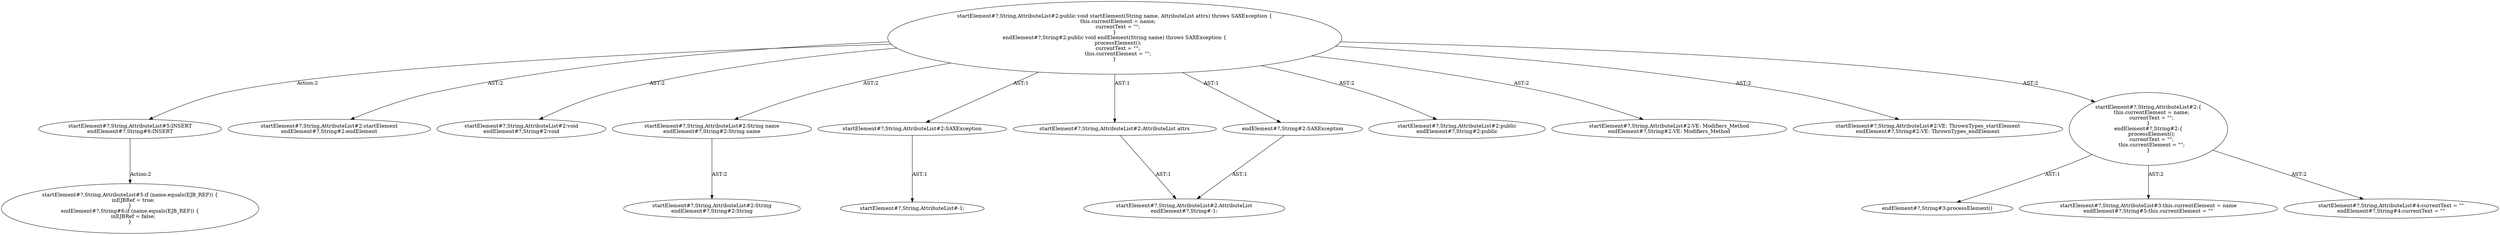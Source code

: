digraph "Pattern" {
0 [label="startElement#?,String,AttributeList#5:INSERT
endElement#?,String#6:INSERT" shape=ellipse]
1 [label="startElement#?,String,AttributeList#2:public void startElement(String name, AttributeList attrs) throws SAXException \{
    this.currentElement = name;
    currentText = \"\";
\}
endElement#?,String#2:public void endElement(String name) throws SAXException \{
    processElement();
    currentText = \"\";
    this.currentElement = \"\";
\}" shape=ellipse]
2 [label="startElement#?,String,AttributeList#2:startElement
endElement#?,String#2:endElement" shape=ellipse]
3 [label="startElement#?,String,AttributeList#2:void
endElement#?,String#2:void" shape=ellipse]
4 [label="startElement#?,String,AttributeList#2:String name
endElement#?,String#2:String name" shape=ellipse]
5 [label="startElement#?,String,AttributeList#2:String
endElement#?,String#2:String" shape=ellipse]
6 [label="startElement#?,String,AttributeList#2:AttributeList attrs" shape=ellipse]
7 [label="startElement#?,String,AttributeList#2:AttributeList
endElement#?,String#-1:" shape=ellipse]
8 [label="startElement#?,String,AttributeList#2:SAXException" shape=ellipse]
9 [label="startElement#?,String,AttributeList#-1:" shape=ellipse]
10 [label="startElement#?,String,AttributeList#2:\{
    this.currentElement = name;
    currentText = \"\";
\}
endElement#?,String#2:\{
    processElement();
    currentText = \"\";
    this.currentElement = \"\";
\}" shape=ellipse]
11 [label="startElement#?,String,AttributeList#3:this.currentElement = name
endElement#?,String#5:this.currentElement = \"\"" shape=ellipse]
12 [label="startElement#?,String,AttributeList#4:currentText = \"\"
endElement#?,String#4:currentText = \"\"" shape=ellipse]
13 [label="startElement#?,String,AttributeList#2:public
endElement#?,String#2:public" shape=ellipse]
14 [label="startElement#?,String,AttributeList#2:VE: Modifiers_Method
endElement#?,String#2:VE: Modifiers_Method" shape=ellipse]
15 [label="startElement#?,String,AttributeList#2:VE: ThrownTypes_startElement
endElement#?,String#2:VE: ThrownTypes_endElement" shape=ellipse]
16 [label="startElement#?,String,AttributeList#5:if (name.equals(EJB_REF)) \{
    inEJBRef = true;
\}
endElement#?,String#6:if (name.equals(EJB_REF)) \{
    inEJBRef = false;
\}" shape=ellipse]
17 [label="endElement#?,String#2:SAXException" shape=ellipse]
18 [label="endElement#?,String#3:processElement()" shape=ellipse]
0 -> 16 [label="Action:2"];
1 -> 0 [label="Action:2"];
1 -> 2 [label="AST:2"];
1 -> 3 [label="AST:2"];
1 -> 4 [label="AST:2"];
1 -> 6 [label="AST:1"];
1 -> 8 [label="AST:1"];
1 -> 10 [label="AST:2"];
1 -> 13 [label="AST:2"];
1 -> 14 [label="AST:2"];
1 -> 15 [label="AST:2"];
1 -> 17 [label="AST:1"];
4 -> 5 [label="AST:2"];
6 -> 7 [label="AST:1"];
8 -> 9 [label="AST:1"];
10 -> 11 [label="AST:2"];
10 -> 12 [label="AST:2"];
10 -> 18 [label="AST:1"];
17 -> 7 [label="AST:1"];
}